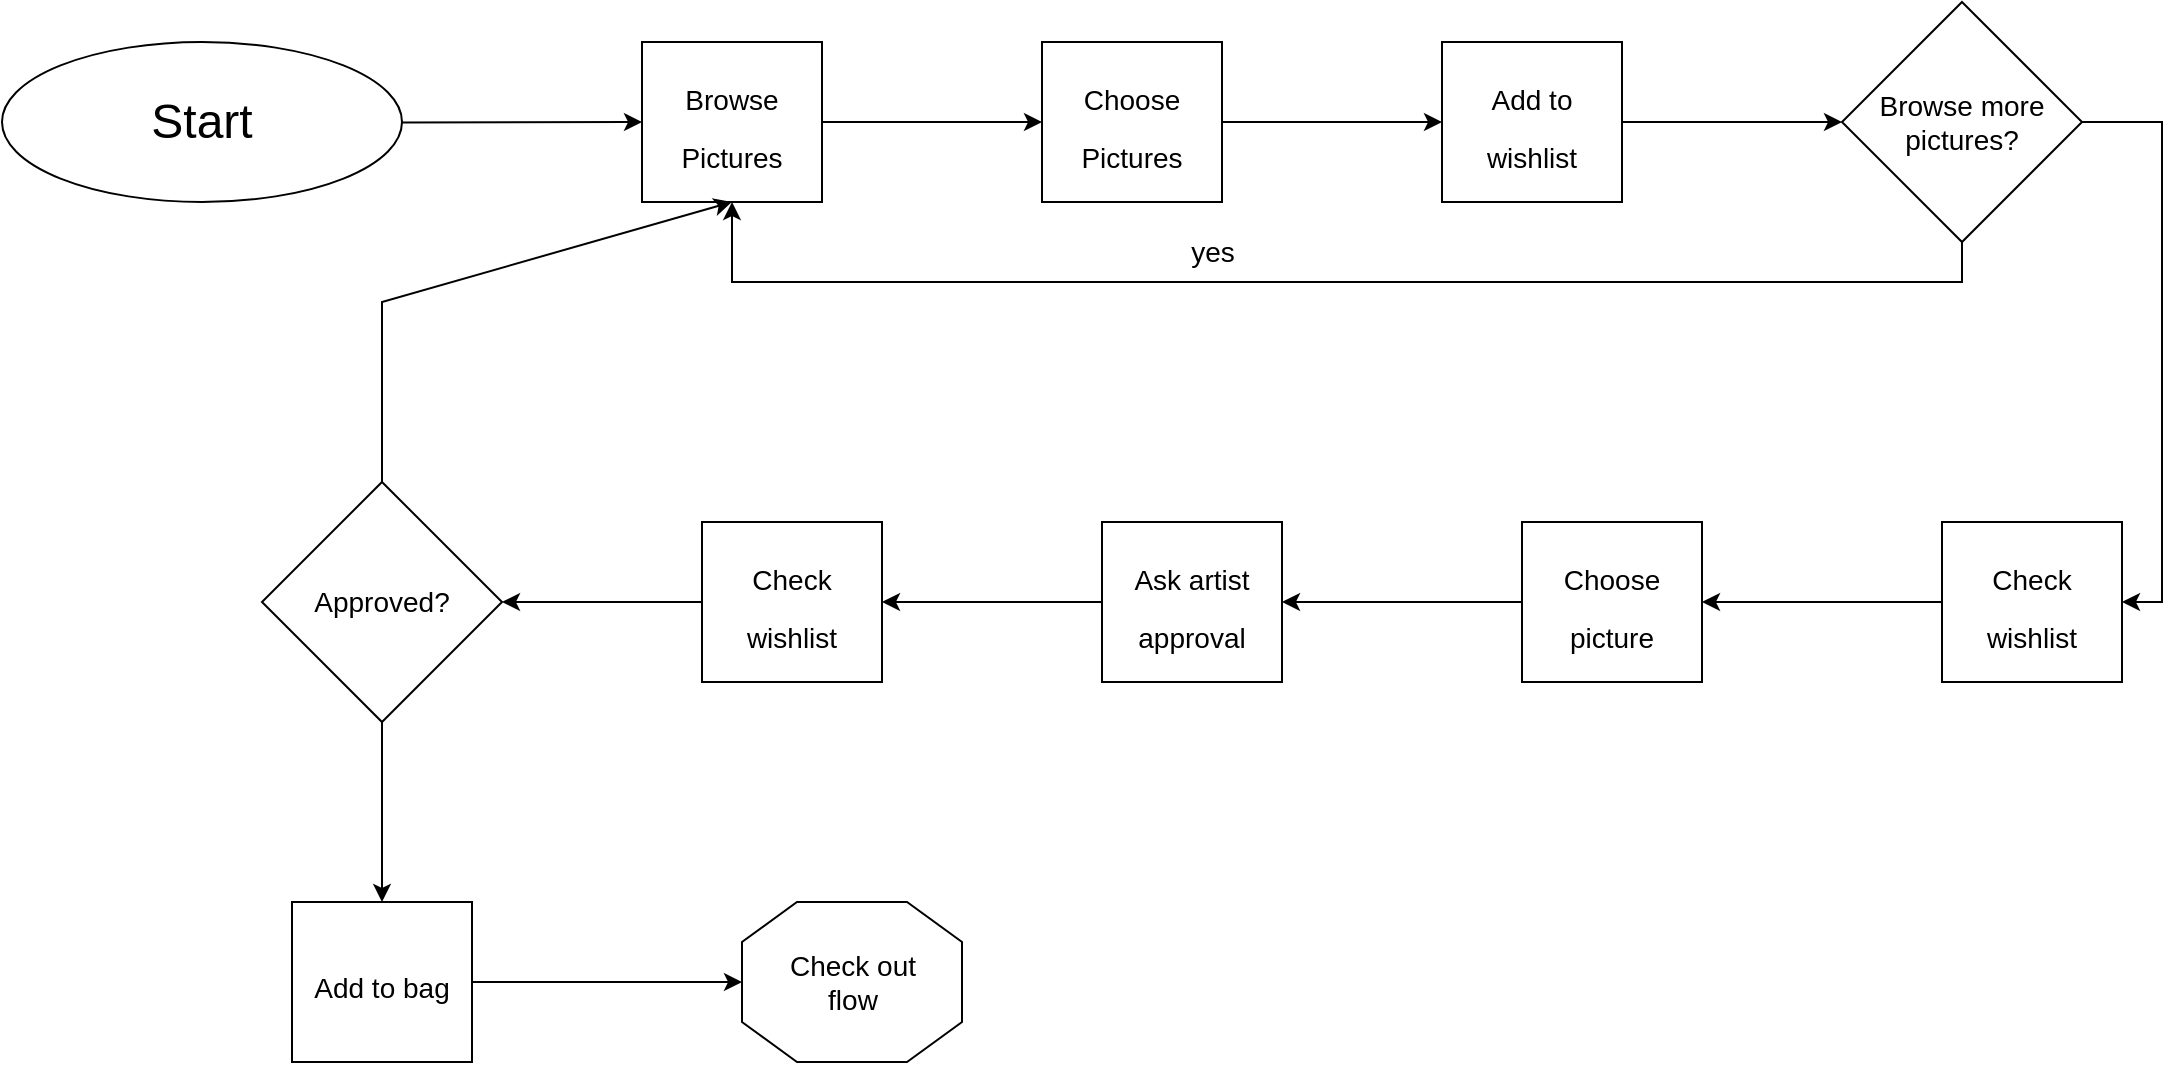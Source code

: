 <mxfile>
    <diagram id="qrzLghZT3AFRElEzSPxs" name="Page-1">
        <mxGraphModel dx="821" dy="692" grid="1" gridSize="10" guides="1" tooltips="1" connect="1" arrows="1" fold="1" page="1" pageScale="1" pageWidth="827" pageHeight="1169" math="0" shadow="0">
            <root>
                <mxCell id="0"/>
                <mxCell id="1" parent="0"/>
                <mxCell id="3" style="edgeStyle=none;html=1;fontSize=24;entryX=0;entryY=0.5;entryDx=0;entryDy=0;" edge="1" parent="1" source="2" target="4">
                    <mxGeometry relative="1" as="geometry">
                        <mxPoint x="400" y="200" as="targetPoint"/>
                    </mxGeometry>
                </mxCell>
                <mxCell id="2" value="&lt;font style=&quot;font-size: 24px;&quot;&gt;Start&lt;/font&gt;" style="ellipse;whiteSpace=wrap;html=1;" vertex="1" parent="1">
                    <mxGeometry x="80" y="160" width="200" height="80" as="geometry"/>
                </mxCell>
                <mxCell id="8" style="edgeStyle=none;html=1;entryX=0;entryY=0.5;entryDx=0;entryDy=0;fontSize=14;" edge="1" parent="1" source="4" target="6">
                    <mxGeometry relative="1" as="geometry"/>
                </mxCell>
                <mxCell id="4" value="&lt;font style=&quot;font-size: 14px;&quot;&gt;Browse Pictures&lt;/font&gt;" style="rounded=0;whiteSpace=wrap;html=1;fontSize=24;" vertex="1" parent="1">
                    <mxGeometry x="400" y="160" width="90" height="80" as="geometry"/>
                </mxCell>
                <mxCell id="9" style="edgeStyle=none;html=1;entryX=0;entryY=0.5;entryDx=0;entryDy=0;fontSize=14;" edge="1" parent="1" source="6" target="7">
                    <mxGeometry relative="1" as="geometry"/>
                </mxCell>
                <mxCell id="6" value="&lt;font style=&quot;font-size: 14px;&quot;&gt;Choose Pictures&lt;/font&gt;" style="rounded=0;whiteSpace=wrap;html=1;fontSize=24;" vertex="1" parent="1">
                    <mxGeometry x="600" y="160" width="90" height="80" as="geometry"/>
                </mxCell>
                <mxCell id="11" style="edgeStyle=none;html=1;entryX=0;entryY=0.5;entryDx=0;entryDy=0;fontSize=14;" edge="1" parent="1" source="7" target="10">
                    <mxGeometry relative="1" as="geometry"/>
                </mxCell>
                <mxCell id="7" value="&lt;font style=&quot;font-size: 14px;&quot;&gt;Add to wishlist&lt;/font&gt;" style="rounded=0;whiteSpace=wrap;html=1;fontSize=24;" vertex="1" parent="1">
                    <mxGeometry x="800" y="160" width="90" height="80" as="geometry"/>
                </mxCell>
                <mxCell id="12" style="edgeStyle=none;html=1;fontSize=14;entryX=0.5;entryY=1;entryDx=0;entryDy=0;rounded=0;" edge="1" parent="1" source="10" target="4">
                    <mxGeometry relative="1" as="geometry">
                        <mxPoint x="440" y="320" as="targetPoint"/>
                        <Array as="points">
                            <mxPoint x="1060" y="280"/>
                            <mxPoint x="445" y="280"/>
                        </Array>
                    </mxGeometry>
                </mxCell>
                <mxCell id="19" style="rounded=0;elbow=vertical;html=1;entryX=1;entryY=0.5;entryDx=0;entryDy=0;fontSize=14;" edge="1" parent="1" source="10" target="14">
                    <mxGeometry relative="1" as="geometry">
                        <Array as="points">
                            <mxPoint x="1160" y="200"/>
                            <mxPoint x="1160" y="440"/>
                        </Array>
                    </mxGeometry>
                </mxCell>
                <mxCell id="10" value="Browse more pictures?" style="rhombus;whiteSpace=wrap;html=1;fontSize=14;" vertex="1" parent="1">
                    <mxGeometry x="1000" y="140" width="120" height="120" as="geometry"/>
                </mxCell>
                <mxCell id="13" value="yes" style="text;html=1;align=center;verticalAlign=middle;resizable=0;points=[];autosize=1;strokeColor=none;fillColor=none;fontSize=14;" vertex="1" parent="1">
                    <mxGeometry x="660" y="250" width="50" height="30" as="geometry"/>
                </mxCell>
                <mxCell id="20" style="edgeStyle=none;rounded=0;html=1;entryX=1;entryY=0.5;entryDx=0;entryDy=0;fontSize=14;elbow=vertical;" edge="1" parent="1" source="14" target="15">
                    <mxGeometry relative="1" as="geometry"/>
                </mxCell>
                <mxCell id="14" value="&lt;font style=&quot;font-size: 14px;&quot;&gt;Check wishlist&lt;/font&gt;" style="rounded=0;whiteSpace=wrap;html=1;fontSize=24;" vertex="1" parent="1">
                    <mxGeometry x="1050" y="400" width="90" height="80" as="geometry"/>
                </mxCell>
                <mxCell id="21" style="edgeStyle=none;rounded=0;html=1;entryX=1;entryY=0.5;entryDx=0;entryDy=0;fontSize=14;elbow=vertical;" edge="1" parent="1" source="15" target="16">
                    <mxGeometry relative="1" as="geometry"/>
                </mxCell>
                <mxCell id="15" value="&lt;font style=&quot;font-size: 14px;&quot;&gt;Choose picture&lt;/font&gt;" style="rounded=0;whiteSpace=wrap;html=1;fontSize=24;" vertex="1" parent="1">
                    <mxGeometry x="840" y="400" width="90" height="80" as="geometry"/>
                </mxCell>
                <mxCell id="22" style="edgeStyle=none;rounded=0;html=1;entryX=1;entryY=0.5;entryDx=0;entryDy=0;fontSize=14;elbow=vertical;" edge="1" parent="1" source="16" target="18">
                    <mxGeometry relative="1" as="geometry"/>
                </mxCell>
                <mxCell id="16" value="&lt;font style=&quot;font-size: 14px;&quot;&gt;Ask artist approval&lt;/font&gt;" style="rounded=0;whiteSpace=wrap;html=1;fontSize=24;" vertex="1" parent="1">
                    <mxGeometry x="630" y="400" width="90" height="80" as="geometry"/>
                </mxCell>
                <mxCell id="24" style="edgeStyle=none;rounded=0;html=1;entryX=1;entryY=0.5;entryDx=0;entryDy=0;fontSize=14;elbow=vertical;" edge="1" parent="1" source="18" target="23">
                    <mxGeometry relative="1" as="geometry"/>
                </mxCell>
                <mxCell id="18" value="&lt;font style=&quot;font-size: 14px;&quot;&gt;Check wishlist&lt;/font&gt;" style="rounded=0;whiteSpace=wrap;html=1;fontSize=24;" vertex="1" parent="1">
                    <mxGeometry x="430" y="400" width="90" height="80" as="geometry"/>
                </mxCell>
                <mxCell id="25" style="edgeStyle=none;rounded=0;html=1;entryX=0.5;entryY=1;entryDx=0;entryDy=0;fontSize=14;elbow=vertical;" edge="1" parent="1" source="23" target="4">
                    <mxGeometry relative="1" as="geometry">
                        <Array as="points">
                            <mxPoint x="270" y="290"/>
                        </Array>
                    </mxGeometry>
                </mxCell>
                <mxCell id="27" style="edgeStyle=none;rounded=0;html=1;entryX=0.5;entryY=0;entryDx=0;entryDy=0;fontSize=14;elbow=vertical;" edge="1" parent="1" source="23" target="26">
                    <mxGeometry relative="1" as="geometry"/>
                </mxCell>
                <mxCell id="23" value="Approved?" style="rhombus;whiteSpace=wrap;html=1;fontSize=14;" vertex="1" parent="1">
                    <mxGeometry x="210" y="380" width="120" height="120" as="geometry"/>
                </mxCell>
                <mxCell id="31" style="edgeStyle=none;rounded=0;html=1;fontSize=14;elbow=vertical;" edge="1" parent="1" source="26" target="30">
                    <mxGeometry relative="1" as="geometry"/>
                </mxCell>
                <mxCell id="26" value="&lt;font style=&quot;font-size: 14px;&quot;&gt;Add to bag&lt;/font&gt;" style="rounded=0;whiteSpace=wrap;html=1;fontSize=24;" vertex="1" parent="1">
                    <mxGeometry x="225" y="590" width="90" height="80" as="geometry"/>
                </mxCell>
                <mxCell id="30" value="Check out&lt;br&gt;flow" style="verticalLabelPosition=middle;verticalAlign=middle;html=1;shape=mxgraph.basic.polygon;polyCoords=[[0.25,0],[0.75,0],[1,0.25],[1,0.75],[0.75,1],[0.25,1],[0,0.75],[0,0.25]];polyline=0;fontSize=14;labelPosition=center;align=center;" vertex="1" parent="1">
                    <mxGeometry x="450" y="590" width="110" height="80" as="geometry"/>
                </mxCell>
            </root>
        </mxGraphModel>
    </diagram>
</mxfile>